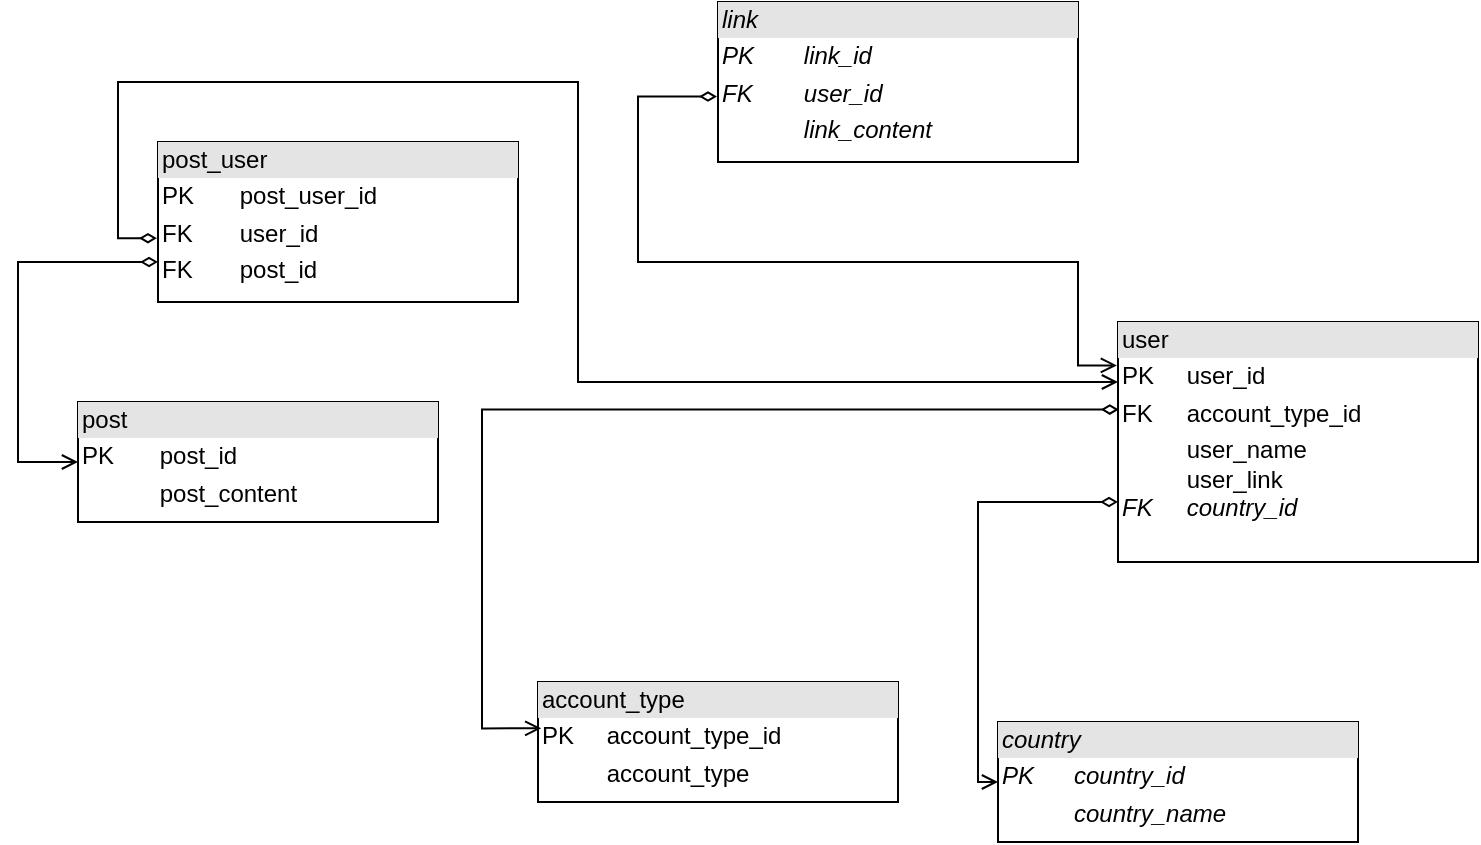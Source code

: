 <mxfile version="16.6.6" type="github"><diagram id="kLyQm-Toki9W5qKnpyDU" name="Page-1"><mxGraphModel dx="1038" dy="579" grid="1" gridSize="10" guides="1" tooltips="1" connect="1" arrows="1" fold="1" page="1" pageScale="1" pageWidth="827" pageHeight="1169" math="0" shadow="0"><root><mxCell id="0"/><mxCell id="1" parent="0"/><mxCell id="VYvJDnEhLbYyVxIdmiwh-4" value="&lt;div style=&quot;box-sizing: border-box ; width: 100% ; background: #e4e4e4 ; padding: 2px&quot;&gt;account_type&lt;/div&gt;&lt;table style=&quot;width: 100% ; font-size: 1em&quot; cellpadding=&quot;2&quot; cellspacing=&quot;0&quot;&gt;&lt;tbody&gt;&lt;tr&gt;&lt;td&gt;PK&lt;/td&gt;&lt;td&gt;account_type_id&lt;/td&gt;&lt;/tr&gt;&lt;tr&gt;&lt;td&gt;&lt;br&gt;&lt;/td&gt;&lt;td&gt;account_type&lt;/td&gt;&lt;/tr&gt;&lt;tr&gt;&lt;td&gt;&lt;/td&gt;&lt;td&gt;&lt;br&gt;&lt;/td&gt;&lt;/tr&gt;&lt;/tbody&gt;&lt;/table&gt;" style="verticalAlign=top;align=left;overflow=fill;html=1;" vertex="1" parent="1"><mxGeometry x="340" y="370" width="180" height="60" as="geometry"/></mxCell><mxCell id="VYvJDnEhLbYyVxIdmiwh-5" value="&lt;div style=&quot;box-sizing: border-box ; width: 100% ; background: #e4e4e4 ; padding: 2px&quot;&gt;&lt;i&gt;country&lt;/i&gt;&lt;/div&gt;&lt;table style=&quot;width: 100% ; font-size: 1em&quot; cellpadding=&quot;2&quot; cellspacing=&quot;0&quot;&gt;&lt;tbody&gt;&lt;tr&gt;&lt;td&gt;&lt;i&gt;PK&lt;/i&gt;&lt;/td&gt;&lt;td&gt;&lt;i&gt;country_id&lt;/i&gt;&lt;/td&gt;&lt;/tr&gt;&lt;tr&gt;&lt;td&gt;&lt;i&gt;&lt;br&gt;&lt;/i&gt;&lt;/td&gt;&lt;td&gt;&lt;i&gt;country_name&lt;/i&gt;&lt;/td&gt;&lt;/tr&gt;&lt;tr&gt;&lt;td&gt;&lt;/td&gt;&lt;td&gt;&lt;i&gt;&lt;br&gt;&lt;/i&gt;&lt;/td&gt;&lt;/tr&gt;&lt;/tbody&gt;&lt;/table&gt;" style="verticalAlign=top;align=left;overflow=fill;html=1;" vertex="1" parent="1"><mxGeometry x="570" y="390" width="180" height="60" as="geometry"/></mxCell><mxCell id="VYvJDnEhLbYyVxIdmiwh-6" value="&lt;div style=&quot;box-sizing: border-box ; width: 100% ; background: #e4e4e4 ; padding: 2px&quot;&gt;&lt;i&gt;link&lt;/i&gt;&lt;/div&gt;&lt;table style=&quot;width: 100% ; font-size: 1em&quot; cellpadding=&quot;2&quot; cellspacing=&quot;0&quot;&gt;&lt;tbody&gt;&lt;tr&gt;&lt;td&gt;&lt;i&gt;PK&lt;/i&gt;&lt;/td&gt;&lt;td&gt;&lt;i&gt;link_id&lt;/i&gt;&lt;/td&gt;&lt;/tr&gt;&lt;tr&gt;&lt;td&gt;&lt;i&gt;FK&lt;/i&gt;&lt;/td&gt;&lt;td&gt;&lt;i&gt;user_id&lt;/i&gt;&lt;/td&gt;&lt;/tr&gt;&lt;tr&gt;&lt;td&gt;&lt;/td&gt;&lt;td&gt;&lt;i&gt;link_content&lt;/i&gt;&lt;/td&gt;&lt;/tr&gt;&lt;/tbody&gt;&lt;/table&gt;" style="verticalAlign=top;align=left;overflow=fill;html=1;" vertex="1" parent="1"><mxGeometry x="430" y="30" width="180" height="80" as="geometry"/></mxCell><mxCell id="VYvJDnEhLbYyVxIdmiwh-28" value="" style="endArrow=open;html=1;startArrow=diamondThin;startFill=0;edgeStyle=orthogonalEdgeStyle;rounded=0;exitX=0.002;exitY=0.365;exitDx=0;exitDy=0;exitPerimeter=0;entryX=0.009;entryY=0.386;entryDx=0;entryDy=0;entryPerimeter=0;" edge="1" parent="1" source="VYvJDnEhLbYyVxIdmiwh-3" target="VYvJDnEhLbYyVxIdmiwh-4"><mxGeometry relative="1" as="geometry"><mxPoint x="440" y="210" as="sourcePoint"/><mxPoint x="600" y="210" as="targetPoint"/><Array as="points"><mxPoint x="312" y="234"/></Array></mxGeometry></mxCell><mxCell id="VYvJDnEhLbYyVxIdmiwh-31" value="&lt;div style=&quot;box-sizing: border-box ; width: 100% ; background: #e4e4e4 ; padding: 2px&quot;&gt;post_user&lt;/div&gt;&lt;table style=&quot;width: 100% ; font-size: 1em&quot; cellpadding=&quot;2&quot; cellspacing=&quot;0&quot;&gt;&lt;tbody&gt;&lt;tr&gt;&lt;td&gt;PK&lt;/td&gt;&lt;td&gt;post_user_id&lt;/td&gt;&lt;/tr&gt;&lt;tr&gt;&lt;td&gt;FK&lt;/td&gt;&lt;td&gt;user_id&lt;/td&gt;&lt;/tr&gt;&lt;tr&gt;&lt;td&gt;FK&lt;/td&gt;&lt;td&gt;post_id&lt;/td&gt;&lt;/tr&gt;&lt;/tbody&gt;&lt;/table&gt;" style="verticalAlign=top;align=left;overflow=fill;html=1;" vertex="1" parent="1"><mxGeometry x="150" y="100" width="180" height="80" as="geometry"/></mxCell><mxCell id="VYvJDnEhLbYyVxIdmiwh-32" value="&lt;div style=&quot;box-sizing: border-box ; width: 100% ; background: #e4e4e4 ; padding: 2px&quot;&gt;post&lt;/div&gt;&lt;table style=&quot;width: 100% ; font-size: 1em&quot; cellpadding=&quot;2&quot; cellspacing=&quot;0&quot;&gt;&lt;tbody&gt;&lt;tr&gt;&lt;td&gt;PK&lt;/td&gt;&lt;td&gt;post_id&lt;/td&gt;&lt;/tr&gt;&lt;tr&gt;&lt;td&gt;&lt;br&gt;&lt;/td&gt;&lt;td&gt;post_content&lt;/td&gt;&lt;/tr&gt;&lt;tr&gt;&lt;td&gt;&lt;/td&gt;&lt;td&gt;&lt;br&gt;&lt;/td&gt;&lt;/tr&gt;&lt;/tbody&gt;&lt;/table&gt;" style="verticalAlign=top;align=left;overflow=fill;html=1;" vertex="1" parent="1"><mxGeometry x="110" y="230" width="180" height="60" as="geometry"/></mxCell><mxCell id="VYvJDnEhLbYyVxIdmiwh-41" value="" style="endArrow=open;html=1;startArrow=diamondThin;startFill=0;edgeStyle=orthogonalEdgeStyle;rounded=0;exitX=0;exitY=0.75;exitDx=0;exitDy=0;entryX=0;entryY=0.5;entryDx=0;entryDy=0;" edge="1" parent="1" source="VYvJDnEhLbYyVxIdmiwh-3" target="VYvJDnEhLbYyVxIdmiwh-5"><mxGeometry relative="1" as="geometry"><mxPoint x="50.36" y="200.64" as="sourcePoint"/><mxPoint x="590" y="130" as="targetPoint"/><Array as="points"><mxPoint x="560" y="280"/><mxPoint x="560" y="420"/></Array></mxGeometry></mxCell><mxCell id="VYvJDnEhLbYyVxIdmiwh-42" value="" style="endArrow=open;html=1;startArrow=diamondThin;startFill=0;edgeStyle=orthogonalEdgeStyle;rounded=0;exitX=-0.003;exitY=0.591;exitDx=0;exitDy=0;exitPerimeter=0;entryX=-0.003;entryY=0.181;entryDx=0;entryDy=0;entryPerimeter=0;" edge="1" parent="1" source="VYvJDnEhLbYyVxIdmiwh-6" target="VYvJDnEhLbYyVxIdmiwh-3"><mxGeometry relative="1" as="geometry"><mxPoint x="20" y="290" as="sourcePoint"/><mxPoint x="600" y="180" as="targetPoint"/><Array as="points"><mxPoint x="390" y="77"/><mxPoint x="390" y="160"/><mxPoint x="610" y="160"/><mxPoint x="610" y="212"/></Array></mxGeometry></mxCell><mxCell id="VYvJDnEhLbYyVxIdmiwh-43" value="" style="endArrow=open;html=1;startArrow=diamondThin;startFill=0;edgeStyle=orthogonalEdgeStyle;rounded=0;exitX=-0.003;exitY=0.601;exitDx=0;exitDy=0;exitPerimeter=0;entryX=0;entryY=0.25;entryDx=0;entryDy=0;" edge="1" parent="1" source="VYvJDnEhLbYyVxIdmiwh-31" target="VYvJDnEhLbYyVxIdmiwh-3"><mxGeometry relative="1" as="geometry"><mxPoint x="50" y="140" as="sourcePoint"/><mxPoint x="10" y="60" as="targetPoint"/><Array as="points"><mxPoint x="130" y="148"/><mxPoint x="130" y="70"/><mxPoint x="360" y="70"/><mxPoint x="360" y="220"/></Array></mxGeometry></mxCell><mxCell id="VYvJDnEhLbYyVxIdmiwh-3" value="&lt;div style=&quot;box-sizing: border-box ; width: 100% ; background: #e4e4e4 ; padding: 2px&quot;&gt;user&lt;/div&gt;&lt;table style=&quot;width: 100% ; font-size: 1em&quot; cellpadding=&quot;2&quot; cellspacing=&quot;0&quot;&gt;&lt;tbody&gt;&lt;tr&gt;&lt;td&gt;PK&lt;/td&gt;&lt;td&gt;user_id&lt;/td&gt;&lt;/tr&gt;&lt;tr&gt;&lt;td&gt;FK&lt;/td&gt;&lt;td&gt;account_type_id&lt;/td&gt;&lt;/tr&gt;&lt;tr&gt;&lt;td&gt;&lt;br&gt;&lt;i&gt;FK&lt;/i&gt;&lt;/td&gt;&lt;td&gt;user_name&lt;br&gt;user_link&lt;br&gt;&lt;i&gt;country_id&lt;/i&gt;&lt;br&gt;&lt;br&gt;&lt;/td&gt;&lt;/tr&gt;&lt;/tbody&gt;&lt;/table&gt;" style="verticalAlign=top;align=left;overflow=fill;html=1;" vertex="1" parent="1"><mxGeometry x="630" y="190" width="180" height="120" as="geometry"/></mxCell><mxCell id="VYvJDnEhLbYyVxIdmiwh-46" value="" style="endArrow=open;html=1;startArrow=diamondThin;startFill=0;edgeStyle=orthogonalEdgeStyle;rounded=0;exitX=0;exitY=0.75;exitDx=0;exitDy=0;entryX=0;entryY=0.5;entryDx=0;entryDy=0;" edge="1" parent="1" target="VYvJDnEhLbYyVxIdmiwh-32"><mxGeometry relative="1" as="geometry"><mxPoint x="150" y="160" as="sourcePoint"/><mxPoint x="140" y="240" as="targetPoint"/><Array as="points"><mxPoint x="80" y="160"/><mxPoint x="80" y="260"/></Array></mxGeometry></mxCell></root></mxGraphModel></diagram></mxfile>